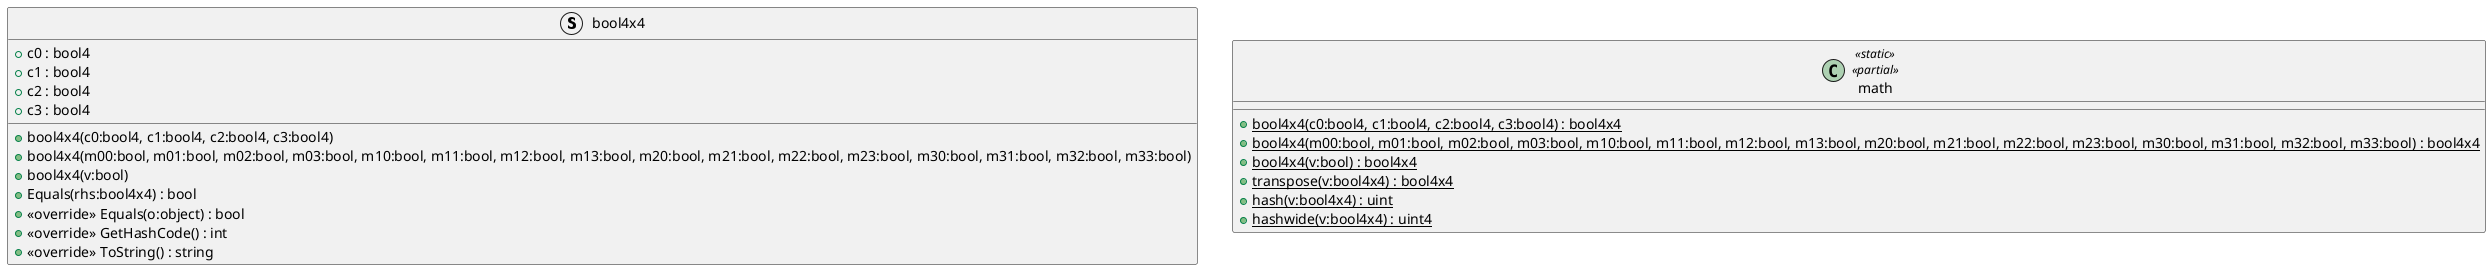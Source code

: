 @startuml
struct bool4x4 {
    + c0 : bool4
    + c1 : bool4
    + c2 : bool4
    + c3 : bool4
    + bool4x4(c0:bool4, c1:bool4, c2:bool4, c3:bool4)
    + bool4x4(m00:bool, m01:bool, m02:bool, m03:bool, m10:bool, m11:bool, m12:bool, m13:bool, m20:bool, m21:bool, m22:bool, m23:bool, m30:bool, m31:bool, m32:bool, m33:bool)
    + bool4x4(v:bool)
    + Equals(rhs:bool4x4) : bool
    + <<override>> Equals(o:object) : bool
    + <<override>> GetHashCode() : int
    + <<override>> ToString() : string
}
class math <<static>> <<partial>> {
    + {static} bool4x4(c0:bool4, c1:bool4, c2:bool4, c3:bool4) : bool4x4
    + {static} bool4x4(m00:bool, m01:bool, m02:bool, m03:bool, m10:bool, m11:bool, m12:bool, m13:bool, m20:bool, m21:bool, m22:bool, m23:bool, m30:bool, m31:bool, m32:bool, m33:bool) : bool4x4
    + {static} bool4x4(v:bool) : bool4x4
    + {static} transpose(v:bool4x4) : bool4x4
    + {static} hash(v:bool4x4) : uint
    + {static} hashwide(v:bool4x4) : uint4
}
@enduml
